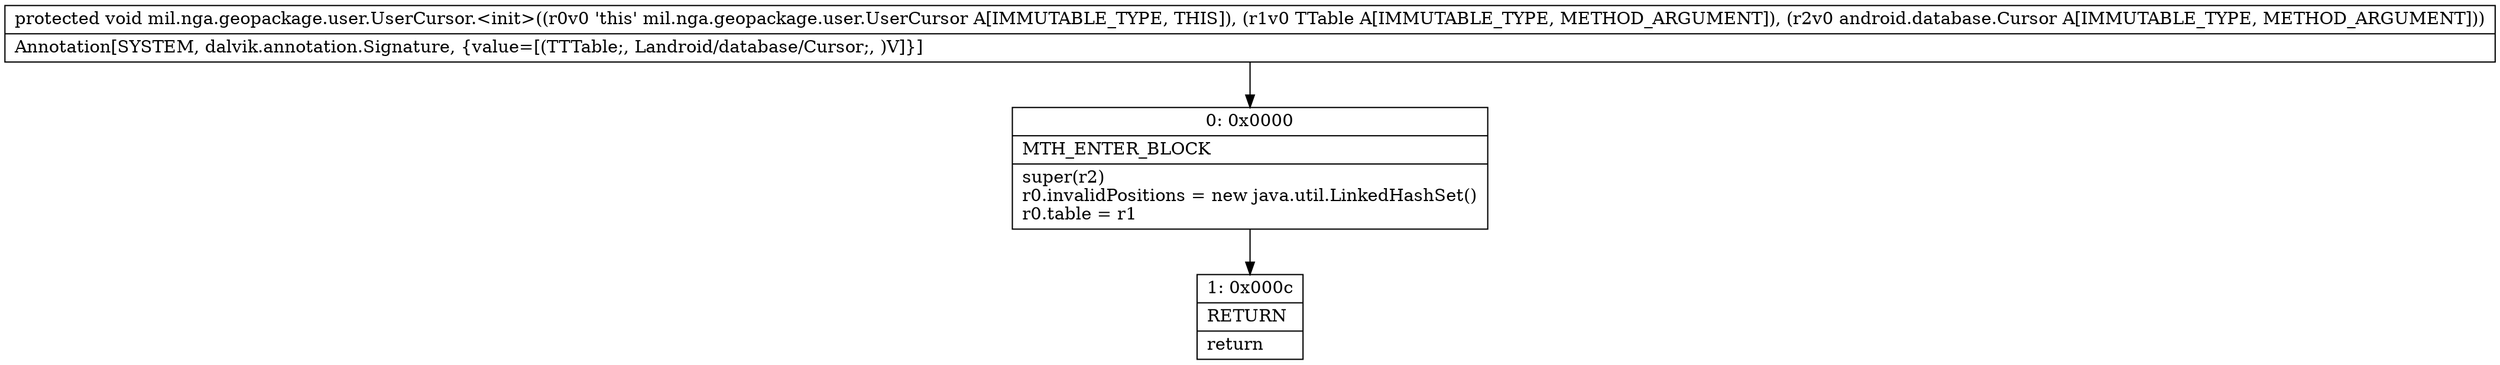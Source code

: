 digraph "CFG formil.nga.geopackage.user.UserCursor.\<init\>(Lmil\/nga\/geopackage\/user\/UserTable;Landroid\/database\/Cursor;)V" {
Node_0 [shape=record,label="{0\:\ 0x0000|MTH_ENTER_BLOCK\l|super(r2)\lr0.invalidPositions = new java.util.LinkedHashSet()\lr0.table = r1\l}"];
Node_1 [shape=record,label="{1\:\ 0x000c|RETURN\l|return\l}"];
MethodNode[shape=record,label="{protected void mil.nga.geopackage.user.UserCursor.\<init\>((r0v0 'this' mil.nga.geopackage.user.UserCursor A[IMMUTABLE_TYPE, THIS]), (r1v0 TTable A[IMMUTABLE_TYPE, METHOD_ARGUMENT]), (r2v0 android.database.Cursor A[IMMUTABLE_TYPE, METHOD_ARGUMENT]))  | Annotation[SYSTEM, dalvik.annotation.Signature, \{value=[(TTTable;, Landroid\/database\/Cursor;, )V]\}]\l}"];
MethodNode -> Node_0;
Node_0 -> Node_1;
}

